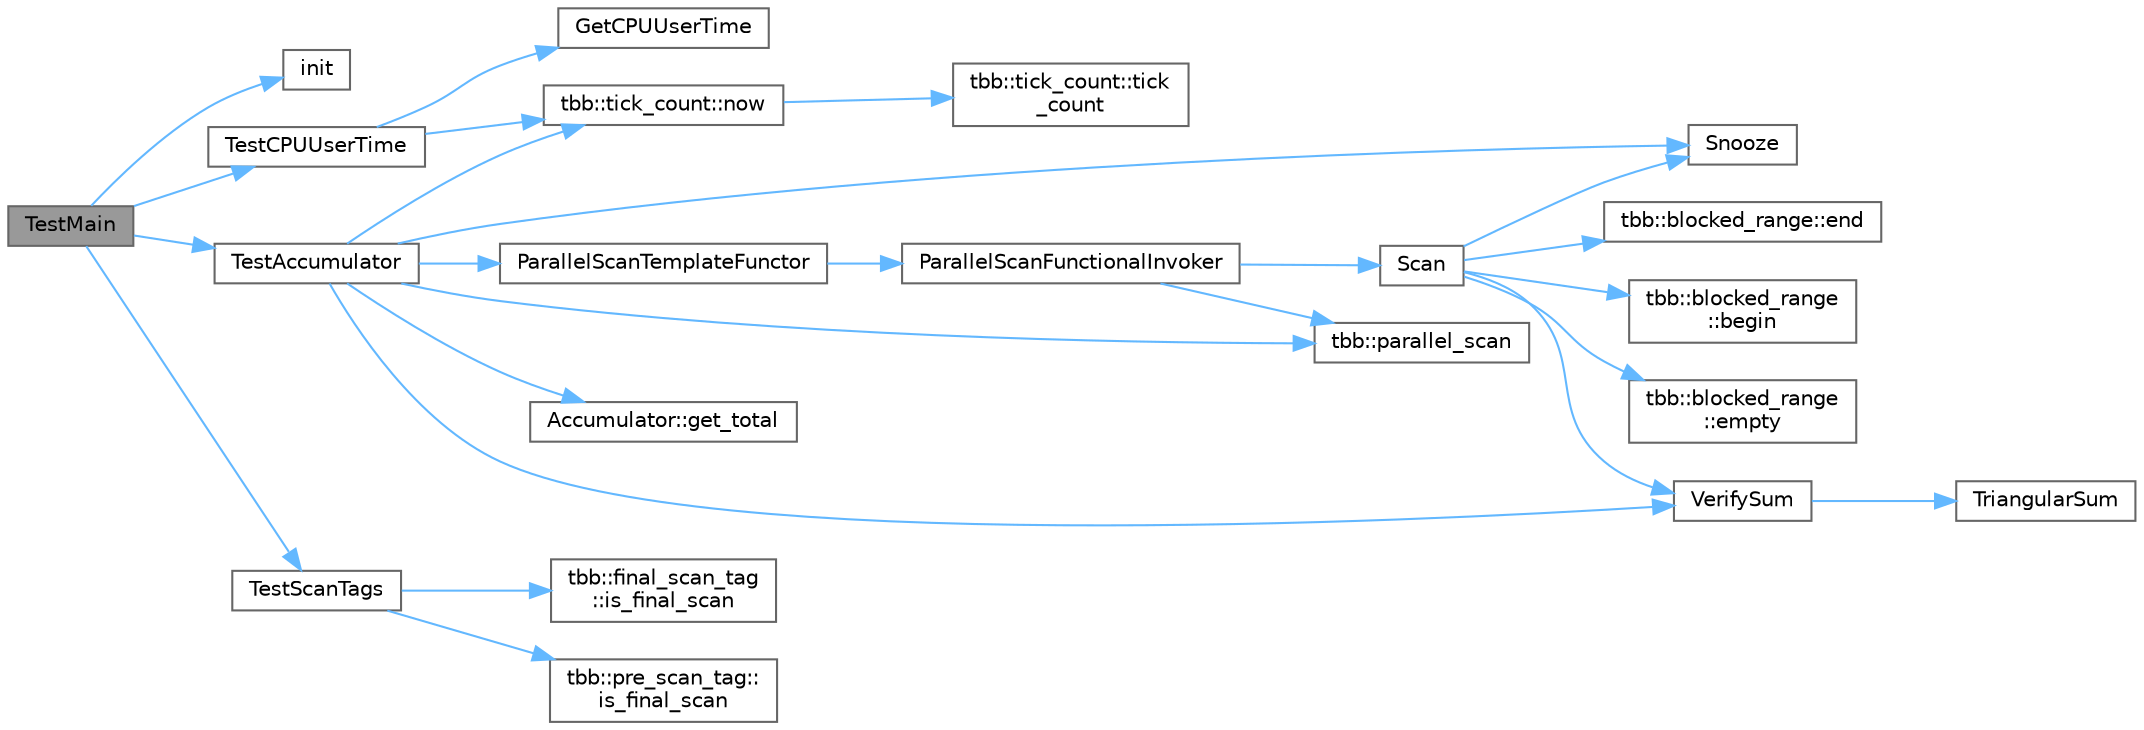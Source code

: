 digraph "TestMain"
{
 // LATEX_PDF_SIZE
  bgcolor="transparent";
  edge [fontname=Helvetica,fontsize=10,labelfontname=Helvetica,labelfontsize=10];
  node [fontname=Helvetica,fontsize=10,shape=box,height=0.2,width=0.4];
  rankdir="LR";
  Node1 [id="Node000001",label="TestMain",height=0.2,width=0.4,color="gray40", fillcolor="grey60", style="filled", fontcolor="black",tooltip="Entry point to a TBB unit test application"];
  Node1 -> Node2 [id="edge25_Node000001_Node000002",color="steelblue1",style="solid",tooltip=" "];
  Node2 [id="Node000002",label="init",height=0.2,width=0.4,color="grey40", fillcolor="white", style="filled",URL="$boing_8c.html#a2858154e2009b0e6e616f313177762bc",tooltip=" "];
  Node1 -> Node3 [id="edge26_Node000001_Node000003",color="steelblue1",style="solid",tooltip=" "];
  Node3 [id="Node000003",label="TestAccumulator",height=0.2,width=0.4,color="grey40", fillcolor="white", style="filled",URL="$test__parallel__scan_8cpp.html#ad77ec1be498edcd27d905977d1b25ae6",tooltip=" "];
  Node3 -> Node4 [id="edge27_Node000003_Node000004",color="steelblue1",style="solid",tooltip=" "];
  Node4 [id="Node000004",label="Accumulator::get_total",height=0.2,width=0.4,color="grey40", fillcolor="white", style="filled",URL="$class_accumulator.html#ab768aa47da817e6bc309d6e07f24511d",tooltip=" "];
  Node3 -> Node5 [id="edge28_Node000003_Node000005",color="steelblue1",style="solid",tooltip=" "];
  Node5 [id="Node000005",label="tbb::tick_count::now",height=0.2,width=0.4,color="grey40", fillcolor="white", style="filled",URL="$classtbb_1_1tick__count.html#a74dcecde7431ff4591d7c46fc1d50d7e",tooltip="Return current time."];
  Node5 -> Node6 [id="edge29_Node000005_Node000006",color="steelblue1",style="solid",tooltip=" "];
  Node6 [id="Node000006",label="tbb::tick_count::tick\l_count",height=0.2,width=0.4,color="grey40", fillcolor="white", style="filled",URL="$classtbb_1_1tick__count.html#a9f1daa0b7a4feb800f802b4be1f1e497",tooltip="Construct an absolute timestamp initialized to zero."];
  Node3 -> Node7 [id="edge30_Node000003_Node000007",color="steelblue1",style="solid",tooltip=" "];
  Node7 [id="Node000007",label="tbb::parallel_scan",height=0.2,width=0.4,color="grey40", fillcolor="white", style="filled",URL="$group__algorithms.html#gae7eaaf124471a6c603b28fc925e8fbbb",tooltip="Parallel prefix with default partitioner"];
  Node3 -> Node8 [id="edge31_Node000003_Node000008",color="steelblue1",style="solid",tooltip=" "];
  Node8 [id="Node000008",label="ParallelScanTemplateFunctor",height=0.2,width=0.4,color="grey40", fillcolor="white", style="filled",URL="$test__parallel__scan_8cpp.html#a0f935924feeefbf47d8118bf8414dff9",tooltip=" "];
  Node8 -> Node9 [id="edge32_Node000008_Node000009",color="steelblue1",style="solid",tooltip=" "];
  Node9 [id="Node000009",label="ParallelScanFunctionalInvoker",height=0.2,width=0.4,color="grey40", fillcolor="white", style="filled",URL="$test__parallel__scan_8cpp.html#a350b3fecaf798e4cf76b2daedc837afe",tooltip=" "];
  Node9 -> Node7 [id="edge33_Node000009_Node000007",color="steelblue1",style="solid",tooltip=" "];
  Node9 -> Node10 [id="edge34_Node000009_Node000010",color="steelblue1",style="solid",tooltip=" "];
  Node10 [id="Node000010",label="Scan",height=0.2,width=0.4,color="grey40", fillcolor="white", style="filled",URL="$test__parallel__scan_8cpp.html#a7cd7c3827a62fe37e72c3826304e9407",tooltip=" "];
  Node10 -> Node11 [id="edge35_Node000010_Node000011",color="steelblue1",style="solid",tooltip=" "];
  Node11 [id="Node000011",label="tbb::blocked_range\l::begin",height=0.2,width=0.4,color="grey40", fillcolor="white", style="filled",URL="$classtbb_1_1blocked__range.html#a2b313f02d4b8148465599c55c70d73d6",tooltip="Beginning of range."];
  Node10 -> Node12 [id="edge36_Node000010_Node000012",color="steelblue1",style="solid",tooltip=" "];
  Node12 [id="Node000012",label="tbb::blocked_range\l::empty",height=0.2,width=0.4,color="grey40", fillcolor="white", style="filled",URL="$classtbb_1_1blocked__range.html#a98e22b70dd44d52a2ba5a522ee0b4b06",tooltip="True if range is empty."];
  Node10 -> Node13 [id="edge37_Node000010_Node000013",color="steelblue1",style="solid",tooltip=" "];
  Node13 [id="Node000013",label="tbb::blocked_range::end",height=0.2,width=0.4,color="grey40", fillcolor="white", style="filled",URL="$classtbb_1_1blocked__range.html#aadaf5cf0b4d72a95904de6f5816cb603",tooltip="One past last value in range."];
  Node10 -> Node14 [id="edge38_Node000010_Node000014",color="steelblue1",style="solid",tooltip=" "];
  Node14 [id="Node000014",label="Snooze",height=0.2,width=0.4,color="grey40", fillcolor="white", style="filled",URL="$test__parallel__scan_8cpp.html#afa7dce24b43d9b2a77a39a13322ff3d2",tooltip=" "];
  Node10 -> Node15 [id="edge39_Node000010_Node000015",color="steelblue1",style="solid",tooltip=" "];
  Node15 [id="Node000015",label="VerifySum",height=0.2,width=0.4,color="grey40", fillcolor="white", style="filled",URL="$test__parallel__scan_8cpp.html#a45946f808218876395ee115d7f5732d7",tooltip="Verify that sum is init plus sum of integers in closed interval [0..finish_index]."];
  Node15 -> Node16 [id="edge40_Node000015_Node000016",color="steelblue1",style="solid",tooltip=" "];
  Node16 [id="Node000016",label="TriangularSum",height=0.2,width=0.4,color="grey40", fillcolor="white", style="filled",URL="$test__parallel__scan_8cpp.html#a7140f2a702d8c8ac137c40671c0512fc",tooltip="Sum of 0..i with wrap around on overflow."];
  Node3 -> Node14 [id="edge41_Node000003_Node000014",color="steelblue1",style="solid",tooltip=" "];
  Node3 -> Node15 [id="edge42_Node000003_Node000015",color="steelblue1",style="solid",tooltip=" "];
  Node1 -> Node17 [id="edge43_Node000001_Node000017",color="steelblue1",style="solid",tooltip=" "];
  Node17 [id="Node000017",label="TestCPUUserTime",height=0.2,width=0.4,color="grey40", fillcolor="white", style="filled",URL="$harness__cpu_8h.html#ae82322301117f8cceac03b6e5c3c24d5",tooltip=" "];
  Node17 -> Node18 [id="edge44_Node000017_Node000018",color="steelblue1",style="solid",tooltip=" "];
  Node18 [id="Node000018",label="GetCPUUserTime",height=0.2,width=0.4,color="grey40", fillcolor="white", style="filled",URL="$harness__cpu_8h.html#aede41842b0757f853270009f4c4e3bea",tooltip="Return time (in seconds) spent by the current process in user mode."];
  Node17 -> Node5 [id="edge45_Node000017_Node000005",color="steelblue1",style="solid",tooltip=" "];
  Node1 -> Node19 [id="edge46_Node000001_Node000019",color="steelblue1",style="solid",tooltip=" "];
  Node19 [id="Node000019",label="TestScanTags",height=0.2,width=0.4,color="grey40", fillcolor="white", style="filled",URL="$test__parallel__scan_8cpp.html#a48785aa71453f64a98fc806da097785a",tooltip=" "];
  Node19 -> Node20 [id="edge47_Node000019_Node000020",color="steelblue1",style="solid",tooltip=" "];
  Node20 [id="Node000020",label="tbb::final_scan_tag\l::is_final_scan",height=0.2,width=0.4,color="grey40", fillcolor="white", style="filled",URL="$structtbb_1_1final__scan__tag.html#add2b3159a444aad51e3cf7ffe4d1d636",tooltip=" "];
  Node19 -> Node21 [id="edge48_Node000019_Node000021",color="steelblue1",style="solid",tooltip=" "];
  Node21 [id="Node000021",label="tbb::pre_scan_tag::\lis_final_scan",height=0.2,width=0.4,color="grey40", fillcolor="white", style="filled",URL="$structtbb_1_1pre__scan__tag.html#a1d71947e8273d28e01620f92a292be59",tooltip=" "];
}
